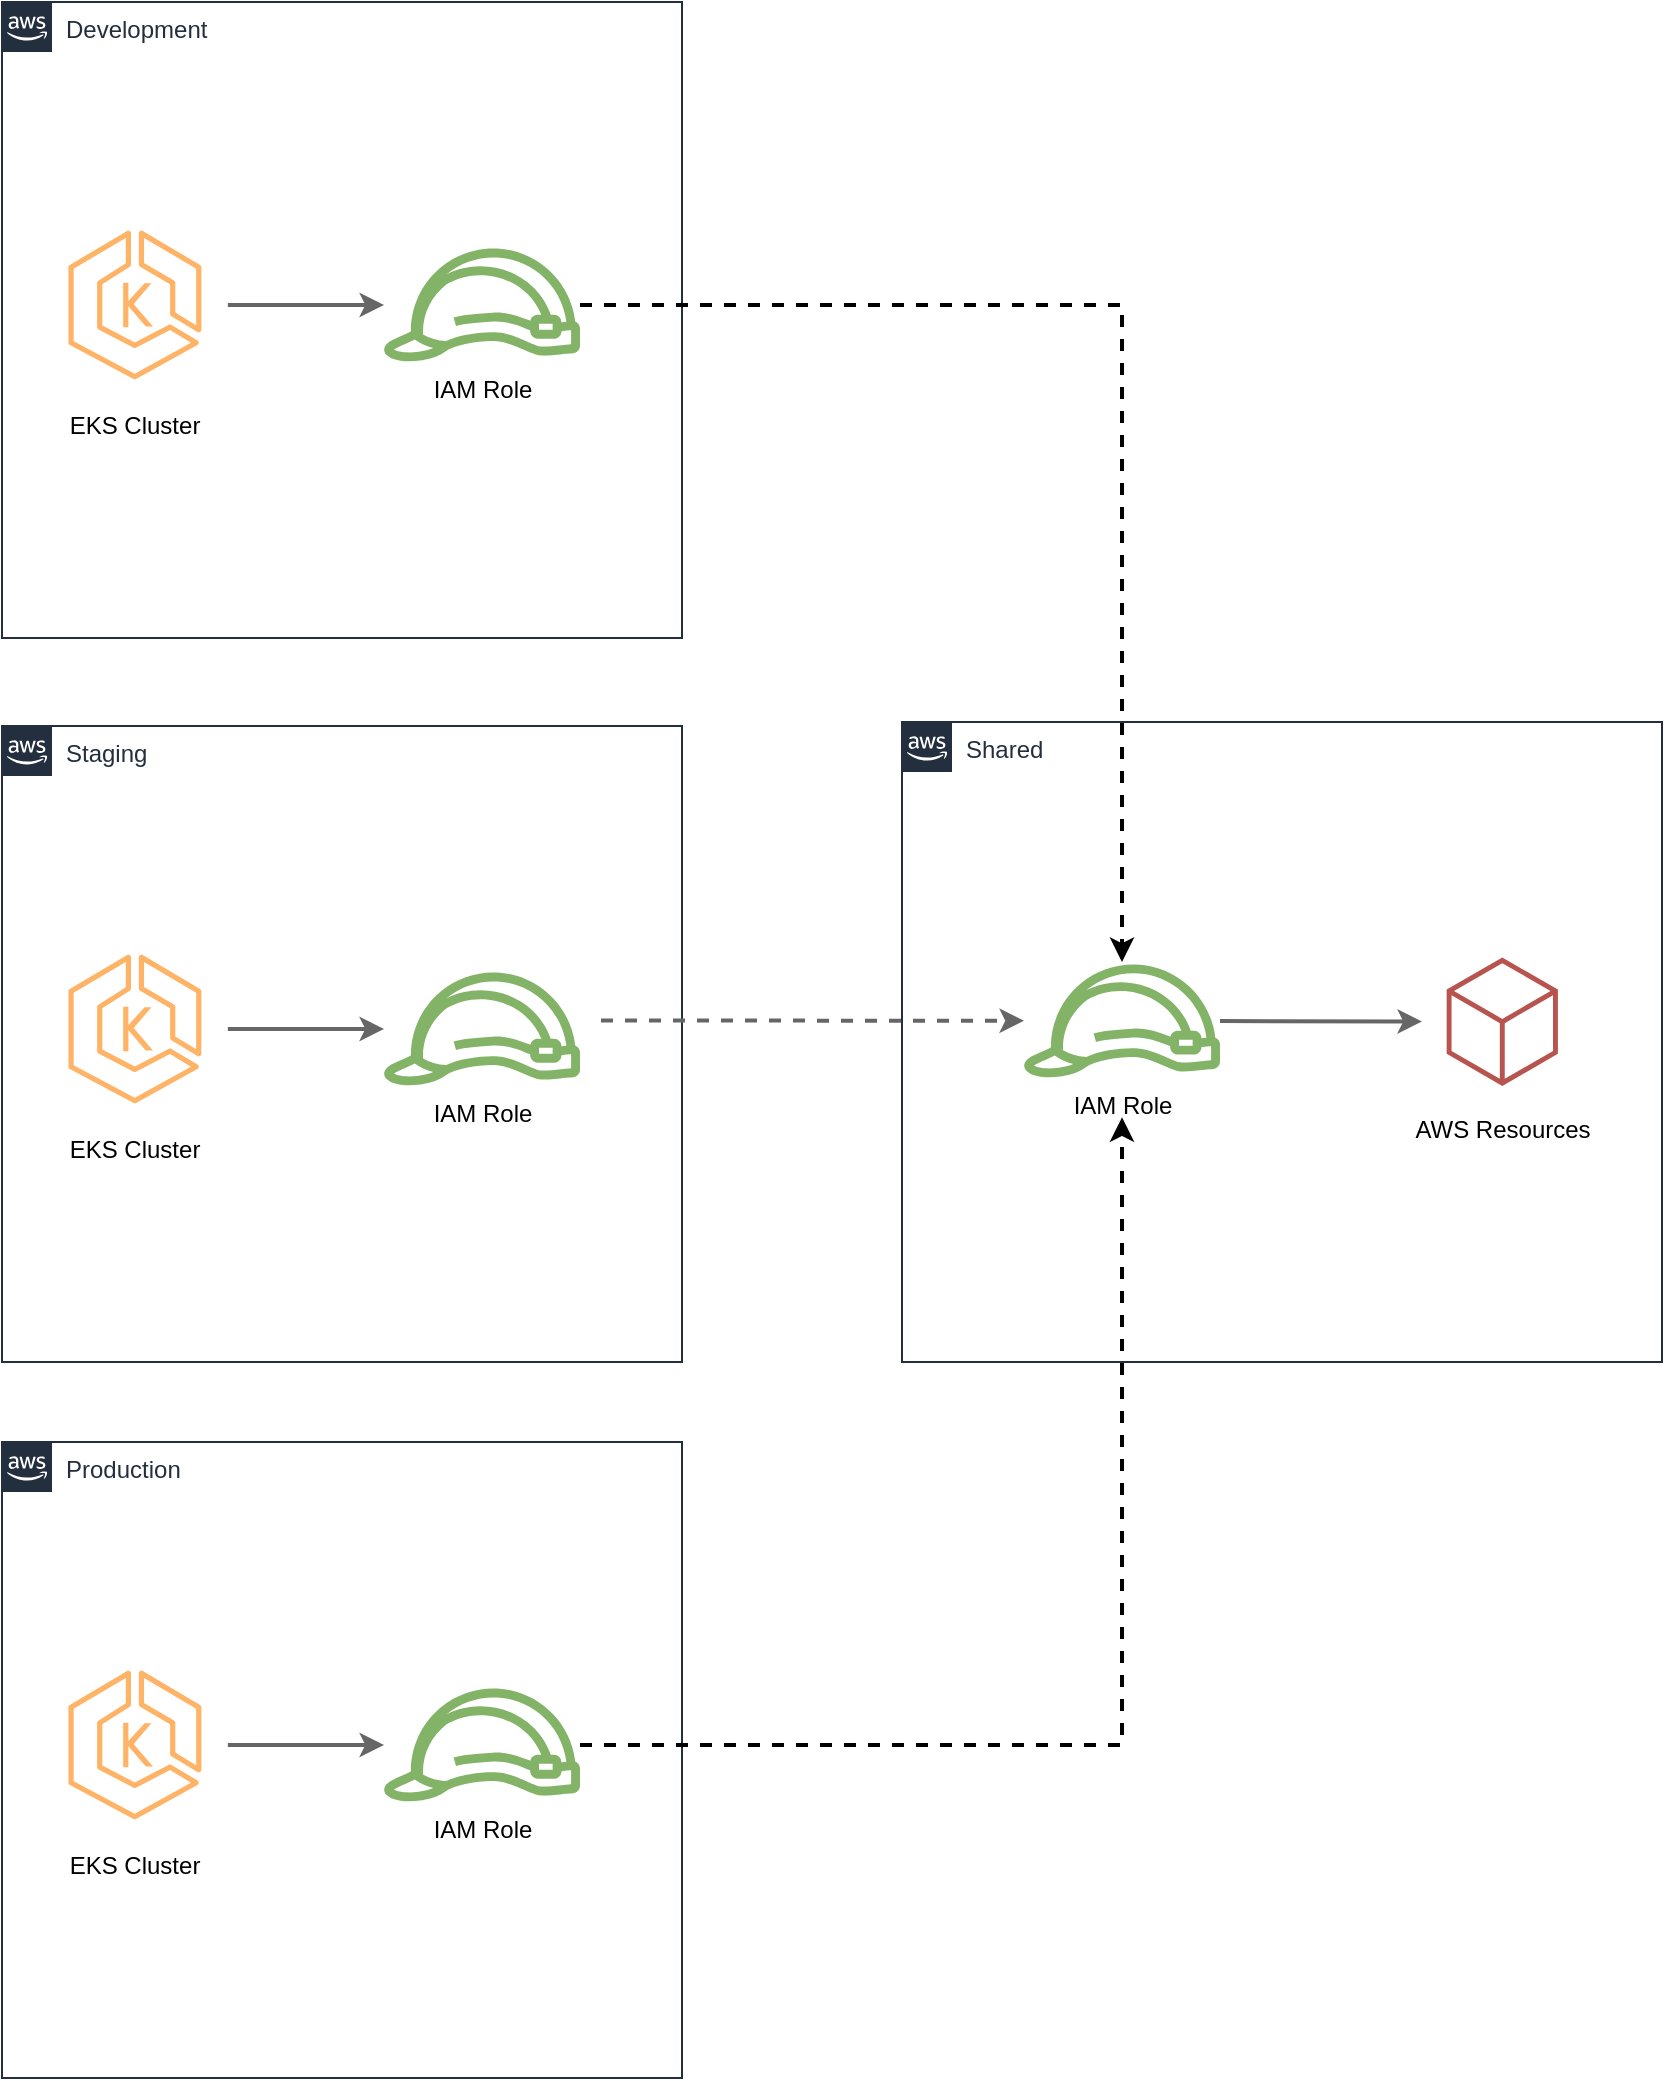 <mxfile version="17.4.0" type="github"><diagram id="k364arCdmwFCV6oe1WjC" name="Page-1"><mxGraphModel dx="1213" dy="1585" grid="1" gridSize="10" guides="1" tooltips="1" connect="1" arrows="1" fold="1" page="0" pageScale="1" pageWidth="1400" pageHeight="850" math="0" shadow="0"><root><mxCell id="0"/><mxCell id="1" parent="0"/><mxCell id="BL0fxwx5DuhP13sKB6l1-1" value="Staging" style="points=[[0,0],[0.25,0],[0.5,0],[0.75,0],[1,0],[1,0.25],[1,0.5],[1,0.75],[1,1],[0.75,1],[0.5,1],[0.25,1],[0,1],[0,0.75],[0,0.5],[0,0.25]];outlineConnect=0;gradientColor=none;html=1;whiteSpace=wrap;fontSize=12;fontStyle=0;container=1;pointerEvents=0;collapsible=0;recursiveResize=0;shape=mxgraph.aws4.group;grIcon=mxgraph.aws4.group_aws_cloud_alt;strokeColor=#232F3E;fillColor=none;verticalAlign=top;align=left;spacingLeft=30;fontColor=#232F3E;dashed=0;" parent="1" vertex="1"><mxGeometry x="20" y="322" width="340" height="318" as="geometry"/></mxCell><mxCell id="ivI6aTwEnNeu_NT6JWWp-5" value="" style="edgeStyle=orthogonalEdgeStyle;rounded=0;orthogonalLoop=1;jettySize=auto;html=1;strokeWidth=2;strokeColor=#666666;" parent="BL0fxwx5DuhP13sKB6l1-1" source="ivI6aTwEnNeu_NT6JWWp-3" target="ivI6aTwEnNeu_NT6JWWp-4" edge="1"><mxGeometry relative="1" as="geometry"/></mxCell><mxCell id="ivI6aTwEnNeu_NT6JWWp-3" value="EKS Cluster" style="sketch=0;points=[[0,0,0],[0.25,0,0],[0.5,0,0],[0.75,0,0],[1,0,0],[0,1,0],[0.25,1,0],[0.5,1,0],[0.75,1,0],[1,1,0],[0,0.25,0],[0,0.5,0],[0,0.75,0],[1,0.25,0],[1,0.5,0],[1,0.75,0]];outlineConnect=0;gradientDirection=north;fillColor=none;strokeColor=#FFB366;dashed=0;verticalLabelPosition=bottom;verticalAlign=top;align=center;html=1;fontSize=12;fontStyle=0;aspect=fixed;shape=mxgraph.aws4.resourceIcon;resIcon=mxgraph.aws4.eks;shadow=0;" parent="BL0fxwx5DuhP13sKB6l1-1" vertex="1"><mxGeometry x="20" y="105" width="92.92" height="92.92" as="geometry"/></mxCell><mxCell id="ivI6aTwEnNeu_NT6JWWp-4" value="IAM Role" style="sketch=0;outlineConnect=0;fillColor=#82B366;strokeColor=none;dashed=0;verticalLabelPosition=bottom;verticalAlign=top;align=center;html=1;fontSize=12;fontStyle=0;aspect=fixed;pointerEvents=1;shape=mxgraph.aws4.role;shadow=0;" parent="BL0fxwx5DuhP13sKB6l1-1" vertex="1"><mxGeometry x="190" y="123.26" width="100" height="56.41" as="geometry"/></mxCell><mxCell id="BL0fxwx5DuhP13sKB6l1-2" value="Shared" style="points=[[0,0],[0.25,0],[0.5,0],[0.75,0],[1,0],[1,0.25],[1,0.5],[1,0.75],[1,1],[0.75,1],[0.5,1],[0.25,1],[0,1],[0,0.75],[0,0.5],[0,0.25]];outlineConnect=0;gradientColor=none;html=1;whiteSpace=wrap;fontSize=12;fontStyle=0;container=1;pointerEvents=0;collapsible=0;recursiveResize=0;shape=mxgraph.aws4.group;grIcon=mxgraph.aws4.group_aws_cloud_alt;strokeColor=#232F3E;fillColor=none;verticalAlign=top;align=left;spacingLeft=30;fontColor=#232F3E;dashed=0;" parent="1" vertex="1"><mxGeometry x="470" y="320" width="380" height="320" as="geometry"/></mxCell><mxCell id="BL0fxwx5DuhP13sKB6l1-12" value="" style="edgeStyle=none;rounded=0;orthogonalLoop=1;jettySize=auto;html=1;strokeWidth=2;strokeColor=#666666;" parent="BL0fxwx5DuhP13sKB6l1-2" source="BL0fxwx5DuhP13sKB6l1-3" target="ivI6aTwEnNeu_NT6JWWp-1" edge="1"><mxGeometry relative="1" as="geometry"><mxPoint x="240" y="149.421" as="targetPoint"/></mxGeometry></mxCell><mxCell id="BL0fxwx5DuhP13sKB6l1-3" value="IAM Role" style="sketch=0;outlineConnect=0;fillColor=#82B366;strokeColor=none;dashed=0;verticalLabelPosition=bottom;verticalAlign=top;align=center;html=1;fontSize=12;fontStyle=0;aspect=fixed;pointerEvents=1;shape=mxgraph.aws4.role;shadow=0;" parent="BL0fxwx5DuhP13sKB6l1-2" vertex="1"><mxGeometry x="60" y="121.22" width="100" height="56.41" as="geometry"/></mxCell><mxCell id="ivI6aTwEnNeu_NT6JWWp-1" value="AWS Resources" style="sketch=0;points=[[0,0,0],[0.25,0,0],[0.5,0,0],[0.75,0,0],[1,0,0],[0,1,0],[0.25,1,0],[0.5,1,0],[0.75,1,0],[1,1,0],[0,0.25,0],[0,0.5,0],[0,0.75,0],[1,0.25,0],[1,0.5,0],[1,0.75,0]];gradientDirection=north;outlineConnect=0;fillColor=none;strokeColor=#b85450;dashed=0;verticalLabelPosition=bottom;verticalAlign=top;align=center;html=1;fontSize=12;fontStyle=0;aspect=fixed;shape=mxgraph.aws4.resourceIcon;resIcon=mxgraph.aws4.general;connectable=1;strokeOpacity=100;strokeWidth=11;" parent="BL0fxwx5DuhP13sKB6l1-2" vertex="1"><mxGeometry x="260" y="109.71" width="80.29" height="80.29" as="geometry"/></mxCell><mxCell id="ICJu8EcKwX5RbnGvkZwL-11" value="" style="shape=waypoint;sketch=0;size=6;pointerEvents=1;points=[];fillColor=#82B366;resizable=0;rotatable=0;perimeter=centerPerimeter;snapToPoint=1;verticalAlign=top;strokeColor=none;dashed=0;fontStyle=0;shadow=0;" vertex="1" parent="BL0fxwx5DuhP13sKB6l1-2"><mxGeometry x="90" y="177.625" width="40" height="40" as="geometry"/></mxCell><mxCell id="BL0fxwx5DuhP13sKB6l1-10" style="edgeStyle=none;rounded=0;orthogonalLoop=1;jettySize=auto;html=1;exitX=0.995;exitY=0.63;exitDx=0;exitDy=0;exitPerimeter=0;strokeColor=#666666;strokeWidth=2;dashed=1;" parent="1" target="BL0fxwx5DuhP13sKB6l1-3" edge="1"><mxGeometry relative="1" as="geometry"><mxPoint x="319.5" y="469.233" as="sourcePoint"/></mxGeometry></mxCell><mxCell id="ICJu8EcKwX5RbnGvkZwL-1" value="Production" style="points=[[0,0],[0.25,0],[0.5,0],[0.75,0],[1,0],[1,0.25],[1,0.5],[1,0.75],[1,1],[0.75,1],[0.5,1],[0.25,1],[0,1],[0,0.75],[0,0.5],[0,0.25]];outlineConnect=0;gradientColor=none;html=1;whiteSpace=wrap;fontSize=12;fontStyle=0;container=1;pointerEvents=0;collapsible=0;recursiveResize=0;shape=mxgraph.aws4.group;grIcon=mxgraph.aws4.group_aws_cloud_alt;strokeColor=#232F3E;fillColor=none;verticalAlign=top;align=left;spacingLeft=30;fontColor=#232F3E;dashed=0;" vertex="1" parent="1"><mxGeometry x="20" y="680" width="340" height="318" as="geometry"/></mxCell><mxCell id="ICJu8EcKwX5RbnGvkZwL-2" value="" style="edgeStyle=orthogonalEdgeStyle;rounded=0;orthogonalLoop=1;jettySize=auto;html=1;strokeWidth=2;strokeColor=#666666;" edge="1" parent="ICJu8EcKwX5RbnGvkZwL-1" source="ICJu8EcKwX5RbnGvkZwL-3" target="ICJu8EcKwX5RbnGvkZwL-4"><mxGeometry relative="1" as="geometry"/></mxCell><mxCell id="ICJu8EcKwX5RbnGvkZwL-3" value="EKS Cluster" style="sketch=0;points=[[0,0,0],[0.25,0,0],[0.5,0,0],[0.75,0,0],[1,0,0],[0,1,0],[0.25,1,0],[0.5,1,0],[0.75,1,0],[1,1,0],[0,0.25,0],[0,0.5,0],[0,0.75,0],[1,0.25,0],[1,0.5,0],[1,0.75,0]];outlineConnect=0;gradientDirection=north;fillColor=none;strokeColor=#FFB366;dashed=0;verticalLabelPosition=bottom;verticalAlign=top;align=center;html=1;fontSize=12;fontStyle=0;aspect=fixed;shape=mxgraph.aws4.resourceIcon;resIcon=mxgraph.aws4.eks;shadow=0;" vertex="1" parent="ICJu8EcKwX5RbnGvkZwL-1"><mxGeometry x="20" y="105" width="92.92" height="92.92" as="geometry"/></mxCell><mxCell id="ICJu8EcKwX5RbnGvkZwL-4" value="IAM Role" style="sketch=0;outlineConnect=0;fillColor=#82B366;strokeColor=none;dashed=0;verticalLabelPosition=bottom;verticalAlign=top;align=center;html=1;fontSize=12;fontStyle=0;aspect=fixed;pointerEvents=1;shape=mxgraph.aws4.role;shadow=0;" vertex="1" parent="ICJu8EcKwX5RbnGvkZwL-1"><mxGeometry x="190" y="123.26" width="100" height="56.41" as="geometry"/></mxCell><mxCell id="ICJu8EcKwX5RbnGvkZwL-5" value="Development" style="points=[[0,0],[0.25,0],[0.5,0],[0.75,0],[1,0],[1,0.25],[1,0.5],[1,0.75],[1,1],[0.75,1],[0.5,1],[0.25,1],[0,1],[0,0.75],[0,0.5],[0,0.25]];outlineConnect=0;gradientColor=none;html=1;whiteSpace=wrap;fontSize=12;fontStyle=0;container=1;pointerEvents=0;collapsible=0;recursiveResize=0;shape=mxgraph.aws4.group;grIcon=mxgraph.aws4.group_aws_cloud_alt;strokeColor=#232F3E;fillColor=none;verticalAlign=top;align=left;spacingLeft=30;fontColor=#232F3E;dashed=0;" vertex="1" parent="1"><mxGeometry x="20" y="-40" width="340" height="318" as="geometry"/></mxCell><mxCell id="ICJu8EcKwX5RbnGvkZwL-6" value="" style="edgeStyle=orthogonalEdgeStyle;rounded=0;orthogonalLoop=1;jettySize=auto;html=1;strokeWidth=2;strokeColor=#666666;" edge="1" parent="ICJu8EcKwX5RbnGvkZwL-5" source="ICJu8EcKwX5RbnGvkZwL-7" target="ICJu8EcKwX5RbnGvkZwL-8"><mxGeometry relative="1" as="geometry"/></mxCell><mxCell id="ICJu8EcKwX5RbnGvkZwL-7" value="EKS Cluster" style="sketch=0;points=[[0,0,0],[0.25,0,0],[0.5,0,0],[0.75,0,0],[1,0,0],[0,1,0],[0.25,1,0],[0.5,1,0],[0.75,1,0],[1,1,0],[0,0.25,0],[0,0.5,0],[0,0.75,0],[1,0.25,0],[1,0.5,0],[1,0.75,0]];outlineConnect=0;gradientDirection=north;fillColor=none;strokeColor=#FFB366;dashed=0;verticalLabelPosition=bottom;verticalAlign=top;align=center;html=1;fontSize=12;fontStyle=0;aspect=fixed;shape=mxgraph.aws4.resourceIcon;resIcon=mxgraph.aws4.eks;shadow=0;" vertex="1" parent="ICJu8EcKwX5RbnGvkZwL-5"><mxGeometry x="20" y="105" width="92.92" height="92.92" as="geometry"/></mxCell><mxCell id="ICJu8EcKwX5RbnGvkZwL-8" value="IAM Role" style="sketch=0;outlineConnect=0;fillColor=#82B366;strokeColor=none;dashed=0;verticalLabelPosition=bottom;verticalAlign=top;align=center;html=1;fontSize=12;fontStyle=0;aspect=fixed;pointerEvents=1;shape=mxgraph.aws4.role;shadow=0;" vertex="1" parent="ICJu8EcKwX5RbnGvkZwL-5"><mxGeometry x="190" y="123.26" width="100" height="56.41" as="geometry"/></mxCell><mxCell id="ICJu8EcKwX5RbnGvkZwL-12" value="" style="edgeStyle=orthogonalEdgeStyle;rounded=0;orthogonalLoop=1;jettySize=auto;html=1;dashed=1;strokeWidth=2;" edge="1" parent="1" source="ICJu8EcKwX5RbnGvkZwL-4" target="ICJu8EcKwX5RbnGvkZwL-11"><mxGeometry relative="1" as="geometry"/></mxCell><mxCell id="ICJu8EcKwX5RbnGvkZwL-13" value="" style="shape=waypoint;sketch=0;size=6;pointerEvents=1;points=[];fillColor=#82B366;resizable=0;rotatable=0;perimeter=centerPerimeter;snapToPoint=1;verticalAlign=top;strokeColor=none;dashed=0;fontStyle=0;shadow=0;" vertex="1" parent="1"><mxGeometry x="560" y="419.995" width="40" height="40" as="geometry"/></mxCell><mxCell id="ICJu8EcKwX5RbnGvkZwL-14" value="" style="edgeStyle=orthogonalEdgeStyle;rounded=0;orthogonalLoop=1;jettySize=auto;html=1;dashed=1;strokeWidth=2;" edge="1" parent="1" source="ICJu8EcKwX5RbnGvkZwL-8" target="ICJu8EcKwX5RbnGvkZwL-13"><mxGeometry relative="1" as="geometry"/></mxCell></root></mxGraphModel></diagram></mxfile>